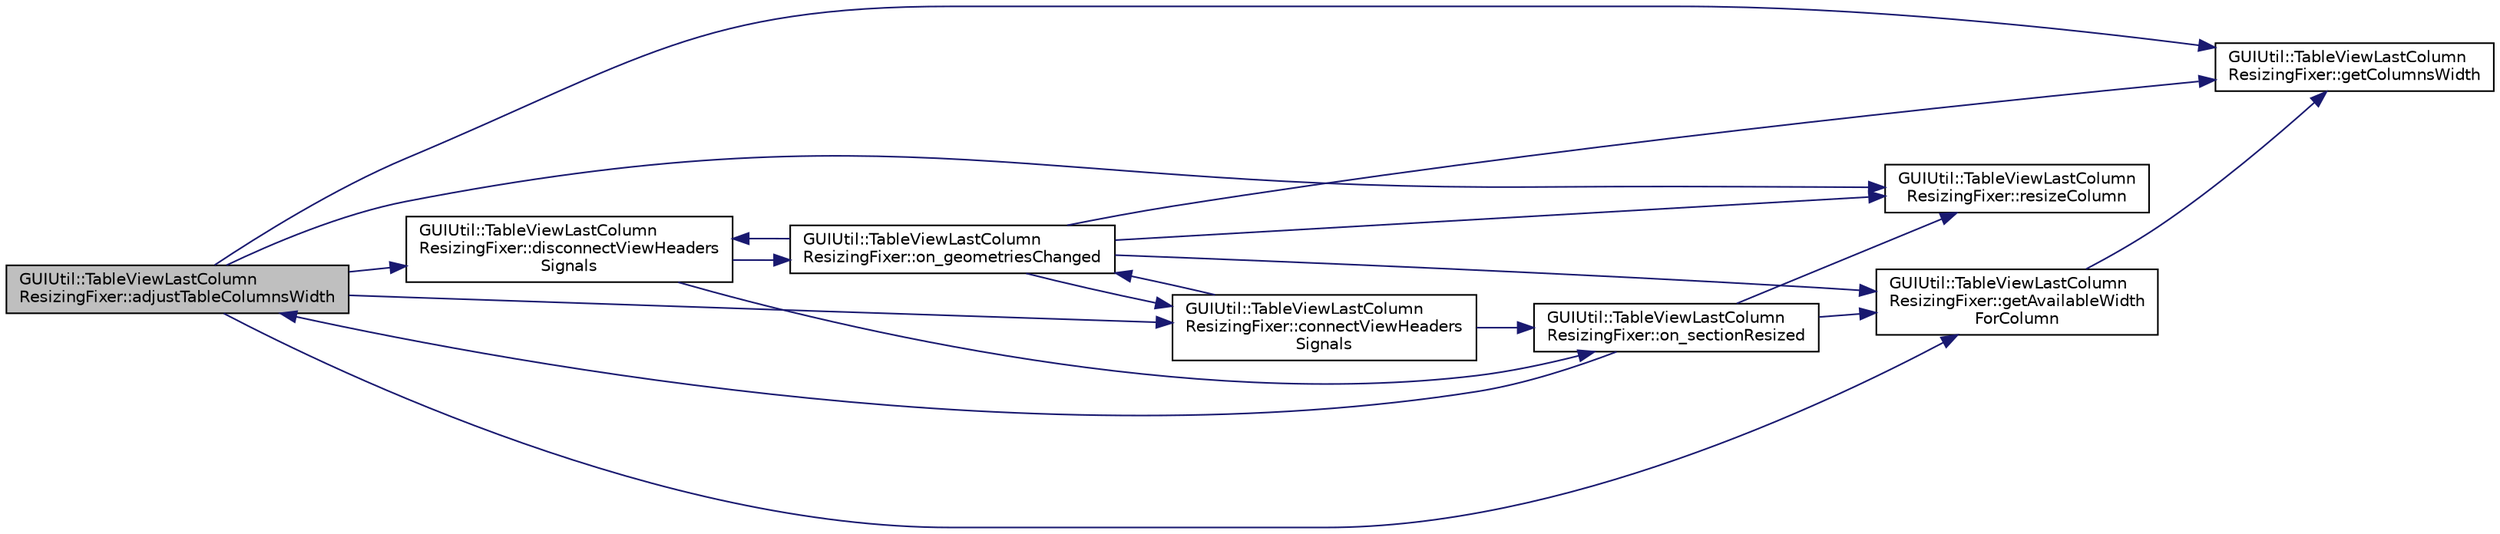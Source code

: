 digraph "GUIUtil::TableViewLastColumnResizingFixer::adjustTableColumnsWidth"
{
  edge [fontname="Helvetica",fontsize="10",labelfontname="Helvetica",labelfontsize="10"];
  node [fontname="Helvetica",fontsize="10",shape=record];
  rankdir="LR";
  Node2 [label="GUIUtil::TableViewLastColumn\lResizingFixer::adjustTableColumnsWidth",height=0.2,width=0.4,color="black", fillcolor="grey75", style="filled", fontcolor="black"];
  Node2 -> Node3 [color="midnightblue",fontsize="10",style="solid",fontname="Helvetica"];
  Node3 [label="GUIUtil::TableViewLastColumn\lResizingFixer::disconnectViewHeaders\lSignals",height=0.2,width=0.4,color="black", fillcolor="white", style="filled",URL="$class_g_u_i_util_1_1_table_view_last_column_resizing_fixer.html#ae36cd142d60656073928ba6bd05a6661"];
  Node3 -> Node4 [color="midnightblue",fontsize="10",style="solid",fontname="Helvetica"];
  Node4 [label="GUIUtil::TableViewLastColumn\lResizingFixer::on_sectionResized",height=0.2,width=0.4,color="black", fillcolor="white", style="filled",URL="$class_g_u_i_util_1_1_table_view_last_column_resizing_fixer.html#a31422ff98c30c95c01dba5bbb8ccbcae"];
  Node4 -> Node2 [color="midnightblue",fontsize="10",style="solid",fontname="Helvetica"];
  Node4 -> Node5 [color="midnightblue",fontsize="10",style="solid",fontname="Helvetica"];
  Node5 [label="GUIUtil::TableViewLastColumn\lResizingFixer::getAvailableWidth\lForColumn",height=0.2,width=0.4,color="black", fillcolor="white", style="filled",URL="$class_g_u_i_util_1_1_table_view_last_column_resizing_fixer.html#ad0c6ff117107634ae8d37f056d27e711"];
  Node5 -> Node6 [color="midnightblue",fontsize="10",style="solid",fontname="Helvetica"];
  Node6 [label="GUIUtil::TableViewLastColumn\lResizingFixer::getColumnsWidth",height=0.2,width=0.4,color="black", fillcolor="white", style="filled",URL="$class_g_u_i_util_1_1_table_view_last_column_resizing_fixer.html#a9abbf570cbaad95acfd772ddf712cbbb"];
  Node4 -> Node7 [color="midnightblue",fontsize="10",style="solid",fontname="Helvetica"];
  Node7 [label="GUIUtil::TableViewLastColumn\lResizingFixer::resizeColumn",height=0.2,width=0.4,color="black", fillcolor="white", style="filled",URL="$class_g_u_i_util_1_1_table_view_last_column_resizing_fixer.html#a284107daa657b2d34a196b886538c02c"];
  Node3 -> Node8 [color="midnightblue",fontsize="10",style="solid",fontname="Helvetica"];
  Node8 [label="GUIUtil::TableViewLastColumn\lResizingFixer::on_geometriesChanged",height=0.2,width=0.4,color="black", fillcolor="white", style="filled",URL="$class_g_u_i_util_1_1_table_view_last_column_resizing_fixer.html#a93f3b32cf06688099875a1c9d2df57f2"];
  Node8 -> Node6 [color="midnightblue",fontsize="10",style="solid",fontname="Helvetica"];
  Node8 -> Node3 [color="midnightblue",fontsize="10",style="solid",fontname="Helvetica"];
  Node8 -> Node7 [color="midnightblue",fontsize="10",style="solid",fontname="Helvetica"];
  Node8 -> Node5 [color="midnightblue",fontsize="10",style="solid",fontname="Helvetica"];
  Node8 -> Node9 [color="midnightblue",fontsize="10",style="solid",fontname="Helvetica"];
  Node9 [label="GUIUtil::TableViewLastColumn\lResizingFixer::connectViewHeaders\lSignals",height=0.2,width=0.4,color="black", fillcolor="white", style="filled",URL="$class_g_u_i_util_1_1_table_view_last_column_resizing_fixer.html#ab01fe3dbf021a9306ec74afda41d6f45"];
  Node9 -> Node4 [color="midnightblue",fontsize="10",style="solid",fontname="Helvetica"];
  Node9 -> Node8 [color="midnightblue",fontsize="10",style="solid",fontname="Helvetica"];
  Node2 -> Node7 [color="midnightblue",fontsize="10",style="solid",fontname="Helvetica"];
  Node2 -> Node5 [color="midnightblue",fontsize="10",style="solid",fontname="Helvetica"];
  Node2 -> Node9 [color="midnightblue",fontsize="10",style="solid",fontname="Helvetica"];
  Node2 -> Node6 [color="midnightblue",fontsize="10",style="solid",fontname="Helvetica"];
}
